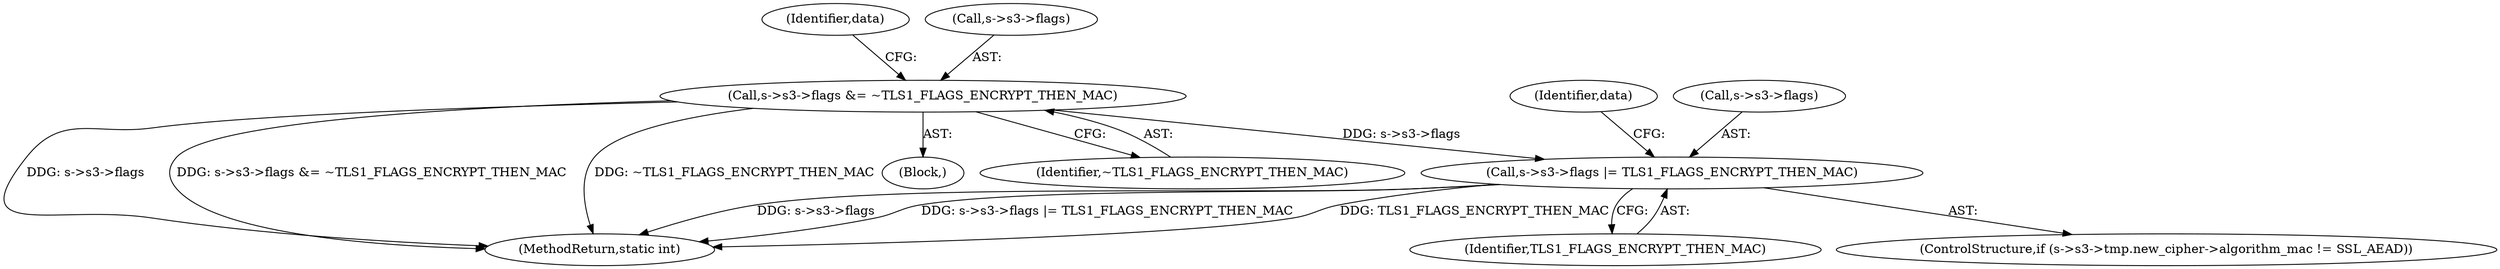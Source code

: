 digraph "0_openssl_fb0bc2b273bcc2d5401dd883fe869af4fc74bb21@pointer" {
"1000925" [label="(Call,s->s3->flags |= TLS1_FLAGS_ENCRYPT_THEN_MAC)"];
"1000171" [label="(Call,s->s3->flags &= ~TLS1_FLAGS_ENCRYPT_THEN_MAC)"];
"1000931" [label="(Identifier,TLS1_FLAGS_ENCRYPT_THEN_MAC)"];
"1000933" [label="(Identifier,data)"];
"1000177" [label="(Identifier,~TLS1_FLAGS_ENCRYPT_THEN_MAC)"];
"1000180" [label="(Identifier,data)"];
"1000925" [label="(Call,s->s3->flags |= TLS1_FLAGS_ENCRYPT_THEN_MAC)"];
"1000913" [label="(ControlStructure,if (s->s3->tmp.new_cipher->algorithm_mac != SSL_AEAD))"];
"1000171" [label="(Call,s->s3->flags &= ~TLS1_FLAGS_ENCRYPT_THEN_MAC)"];
"1001038" [label="(MethodReturn,static int)"];
"1000119" [label="(Block,)"];
"1000926" [label="(Call,s->s3->flags)"];
"1000172" [label="(Call,s->s3->flags)"];
"1000925" -> "1000913"  [label="AST: "];
"1000925" -> "1000931"  [label="CFG: "];
"1000926" -> "1000925"  [label="AST: "];
"1000931" -> "1000925"  [label="AST: "];
"1000933" -> "1000925"  [label="CFG: "];
"1000925" -> "1001038"  [label="DDG: s->s3->flags"];
"1000925" -> "1001038"  [label="DDG: s->s3->flags |= TLS1_FLAGS_ENCRYPT_THEN_MAC"];
"1000925" -> "1001038"  [label="DDG: TLS1_FLAGS_ENCRYPT_THEN_MAC"];
"1000171" -> "1000925"  [label="DDG: s->s3->flags"];
"1000171" -> "1000119"  [label="AST: "];
"1000171" -> "1000177"  [label="CFG: "];
"1000172" -> "1000171"  [label="AST: "];
"1000177" -> "1000171"  [label="AST: "];
"1000180" -> "1000171"  [label="CFG: "];
"1000171" -> "1001038"  [label="DDG: s->s3->flags"];
"1000171" -> "1001038"  [label="DDG: s->s3->flags &= ~TLS1_FLAGS_ENCRYPT_THEN_MAC"];
"1000171" -> "1001038"  [label="DDG: ~TLS1_FLAGS_ENCRYPT_THEN_MAC"];
}
